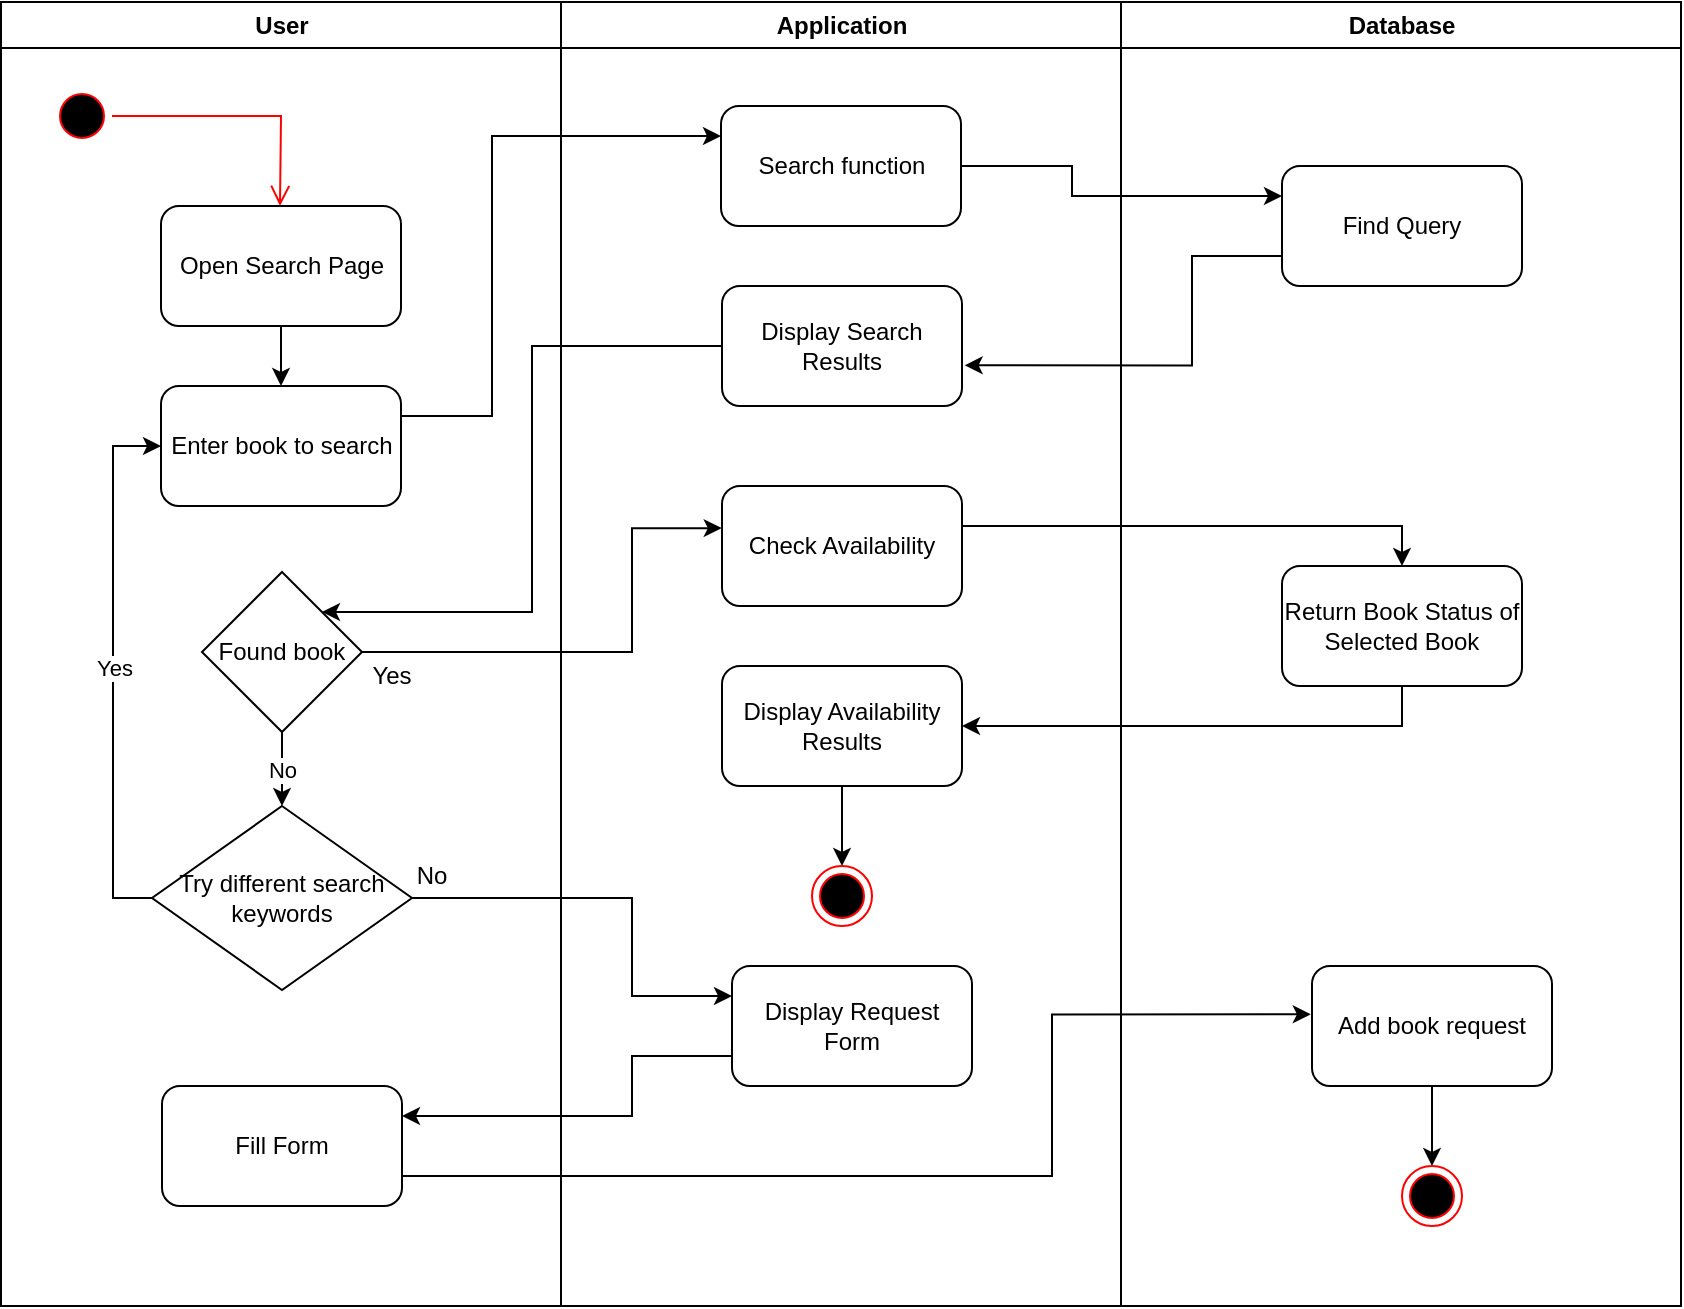 <mxfile version="21.8.0" type="device">
  <diagram name="Page-1" id="e7e014a7-5840-1c2e-5031-d8a46d1fe8dd">
    <mxGraphModel dx="1518" dy="695" grid="1" gridSize="10" guides="1" tooltips="1" connect="1" arrows="1" fold="1" page="1" pageScale="1" pageWidth="1169" pageHeight="826" background="none" math="0" shadow="0">
      <root>
        <mxCell id="0" />
        <mxCell id="1" parent="0" />
        <mxCell id="2" value="User" style="swimlane;whiteSpace=wrap" parent="1" vertex="1">
          <mxGeometry x="164.5" y="128" width="280" height="652" as="geometry" />
        </mxCell>
        <mxCell id="YMPhgvGkUeL-KJUxrrO--41" value="" style="ellipse;html=1;shape=startState;fillColor=#000000;strokeColor=#ff0000;" parent="2" vertex="1">
          <mxGeometry x="25.5" y="42" width="30" height="30" as="geometry" />
        </mxCell>
        <mxCell id="YMPhgvGkUeL-KJUxrrO--42" value="" style="edgeStyle=orthogonalEdgeStyle;html=1;verticalAlign=bottom;endArrow=open;endSize=8;strokeColor=#ff0000;rounded=0;exitX=1;exitY=0.5;exitDx=0;exitDy=0;" parent="2" source="YMPhgvGkUeL-KJUxrrO--41" edge="1">
          <mxGeometry relative="1" as="geometry">
            <mxPoint x="139.5" y="102" as="targetPoint" />
          </mxGeometry>
        </mxCell>
        <mxCell id="YMPhgvGkUeL-KJUxrrO--43" value="Enter book to search" style="rounded=1;whiteSpace=wrap;html=1;" parent="2" vertex="1">
          <mxGeometry x="80" y="192" width="120" height="60" as="geometry" />
        </mxCell>
        <mxCell id="YMPhgvGkUeL-KJUxrrO--58" style="edgeStyle=orthogonalEdgeStyle;rounded=0;orthogonalLoop=1;jettySize=auto;html=1;entryX=0.5;entryY=0;entryDx=0;entryDy=0;" parent="2" source="YMPhgvGkUeL-KJUxrrO--57" target="YMPhgvGkUeL-KJUxrrO--43" edge="1">
          <mxGeometry relative="1" as="geometry" />
        </mxCell>
        <mxCell id="YMPhgvGkUeL-KJUxrrO--57" value="Open Search Page" style="rounded=1;whiteSpace=wrap;html=1;" parent="2" vertex="1">
          <mxGeometry x="80" y="102" width="120" height="60" as="geometry" />
        </mxCell>
        <mxCell id="fmueiyVCB3gaN5nBj4RR-11" value="No" style="edgeStyle=orthogonalEdgeStyle;rounded=0;orthogonalLoop=1;jettySize=auto;html=1;entryX=0.5;entryY=0;entryDx=0;entryDy=0;" parent="2" source="fmueiyVCB3gaN5nBj4RR-8" target="fmueiyVCB3gaN5nBj4RR-10" edge="1">
          <mxGeometry relative="1" as="geometry" />
        </mxCell>
        <mxCell id="fmueiyVCB3gaN5nBj4RR-8" value="Found book" style="rhombus;whiteSpace=wrap;html=1;" parent="2" vertex="1">
          <mxGeometry x="100.5" y="285" width="80" height="80" as="geometry" />
        </mxCell>
        <mxCell id="fmueiyVCB3gaN5nBj4RR-12" value="Yes" style="edgeStyle=orthogonalEdgeStyle;rounded=0;orthogonalLoop=1;jettySize=auto;html=1;entryX=0;entryY=0.5;entryDx=0;entryDy=0;" parent="2" source="fmueiyVCB3gaN5nBj4RR-10" target="YMPhgvGkUeL-KJUxrrO--43" edge="1">
          <mxGeometry relative="1" as="geometry">
            <Array as="points">
              <mxPoint x="56" y="448" />
              <mxPoint x="56" y="222" />
            </Array>
          </mxGeometry>
        </mxCell>
        <mxCell id="fmueiyVCB3gaN5nBj4RR-10" value="Try different search keywords" style="rhombus;whiteSpace=wrap;html=1;" parent="2" vertex="1">
          <mxGeometry x="75.5" y="402" width="130" height="92" as="geometry" />
        </mxCell>
        <mxCell id="fmueiyVCB3gaN5nBj4RR-19" value="Yes" style="text;html=1;strokeColor=none;fillColor=none;align=center;verticalAlign=middle;whiteSpace=wrap;rounded=0;" parent="2" vertex="1">
          <mxGeometry x="165.5" y="322" width="60" height="30" as="geometry" />
        </mxCell>
        <mxCell id="fmueiyVCB3gaN5nBj4RR-22" value="No" style="text;html=1;strokeColor=none;fillColor=none;align=center;verticalAlign=middle;whiteSpace=wrap;rounded=0;" parent="2" vertex="1">
          <mxGeometry x="185.5" y="422" width="60" height="30" as="geometry" />
        </mxCell>
        <mxCell id="fmueiyVCB3gaN5nBj4RR-23" value="Fill Form" style="rounded=1;whiteSpace=wrap;html=1;" parent="2" vertex="1">
          <mxGeometry x="80.5" y="542" width="120" height="60" as="geometry" />
        </mxCell>
        <mxCell id="3" value="Application" style="swimlane;whiteSpace=wrap" parent="1" vertex="1">
          <mxGeometry x="444.5" y="128" width="280" height="652" as="geometry" />
        </mxCell>
        <mxCell id="fmueiyVCB3gaN5nBj4RR-6" value="Display Search Results" style="rounded=1;whiteSpace=wrap;html=1;" parent="3" vertex="1">
          <mxGeometry x="80.5" y="142" width="120" height="60" as="geometry" />
        </mxCell>
        <mxCell id="fmueiyVCB3gaN5nBj4RR-18" style="edgeStyle=orthogonalEdgeStyle;rounded=0;orthogonalLoop=1;jettySize=auto;html=1;entryX=0.5;entryY=0;entryDx=0;entryDy=0;" parent="3" source="fmueiyVCB3gaN5nBj4RR-14" target="fmueiyVCB3gaN5nBj4RR-17" edge="1">
          <mxGeometry relative="1" as="geometry" />
        </mxCell>
        <mxCell id="fmueiyVCB3gaN5nBj4RR-14" value="Display Availability Results" style="rounded=1;whiteSpace=wrap;html=1;" parent="3" vertex="1">
          <mxGeometry x="80.5" y="332" width="120" height="60" as="geometry" />
        </mxCell>
        <mxCell id="fmueiyVCB3gaN5nBj4RR-17" value="" style="ellipse;html=1;shape=endState;fillColor=#000000;strokeColor=#ff0000;" parent="3" vertex="1">
          <mxGeometry x="125.5" y="432" width="30" height="30" as="geometry" />
        </mxCell>
        <mxCell id="fmueiyVCB3gaN5nBj4RR-20" value="Display Request Form" style="rounded=1;whiteSpace=wrap;html=1;" parent="3" vertex="1">
          <mxGeometry x="85.5" y="482" width="120" height="60" as="geometry" />
        </mxCell>
        <mxCell id="fmueiyVCB3gaN5nBj4RR-13" value="Check Availability" style="rounded=1;whiteSpace=wrap;html=1;" parent="3" vertex="1">
          <mxGeometry x="80.5" y="242" width="120" height="60" as="geometry" />
        </mxCell>
        <mxCell id="fmueiyVCB3gaN5nBj4RR-4" value="Search function" style="rounded=1;whiteSpace=wrap;html=1;" parent="3" vertex="1">
          <mxGeometry x="80" y="52" width="120" height="60" as="geometry" />
        </mxCell>
        <mxCell id="4" value="Database" style="swimlane;whiteSpace=wrap" parent="1" vertex="1">
          <mxGeometry x="724.5" y="128" width="280" height="652" as="geometry" />
        </mxCell>
        <mxCell id="fmueiyVCB3gaN5nBj4RR-28" style="edgeStyle=orthogonalEdgeStyle;rounded=0;orthogonalLoop=1;jettySize=auto;html=1;entryX=0.5;entryY=0;entryDx=0;entryDy=0;" parent="4" source="fmueiyVCB3gaN5nBj4RR-25" target="fmueiyVCB3gaN5nBj4RR-26" edge="1">
          <mxGeometry relative="1" as="geometry" />
        </mxCell>
        <mxCell id="fmueiyVCB3gaN5nBj4RR-25" value="Add book request" style="rounded=1;whiteSpace=wrap;html=1;" parent="4" vertex="1">
          <mxGeometry x="95.5" y="482" width="120" height="60" as="geometry" />
        </mxCell>
        <mxCell id="fmueiyVCB3gaN5nBj4RR-26" value="" style="ellipse;html=1;shape=endState;fillColor=#000000;strokeColor=#ff0000;" parent="4" vertex="1">
          <mxGeometry x="140.5" y="582" width="30" height="30" as="geometry" />
        </mxCell>
        <mxCell id="-436hUJrL_wDWzJBqrgS-4" value="Find Query" style="rounded=1;whiteSpace=wrap;html=1;" vertex="1" parent="4">
          <mxGeometry x="80.5" y="82" width="120" height="60" as="geometry" />
        </mxCell>
        <mxCell id="-436hUJrL_wDWzJBqrgS-7" value="Return Book Status of Selected Book" style="rounded=1;whiteSpace=wrap;html=1;" vertex="1" parent="4">
          <mxGeometry x="80.5" y="282" width="120" height="60" as="geometry" />
        </mxCell>
        <mxCell id="fmueiyVCB3gaN5nBj4RR-5" style="edgeStyle=orthogonalEdgeStyle;rounded=0;orthogonalLoop=1;jettySize=auto;html=1;exitX=1;exitY=0.25;exitDx=0;exitDy=0;entryX=0;entryY=0.25;entryDx=0;entryDy=0;" parent="1" source="YMPhgvGkUeL-KJUxrrO--43" target="fmueiyVCB3gaN5nBj4RR-4" edge="1">
          <mxGeometry relative="1" as="geometry">
            <Array as="points">
              <mxPoint x="410" y="335" />
              <mxPoint x="410" y="195" />
            </Array>
          </mxGeometry>
        </mxCell>
        <mxCell id="fmueiyVCB3gaN5nBj4RR-9" style="edgeStyle=orthogonalEdgeStyle;rounded=0;orthogonalLoop=1;jettySize=auto;html=1;entryX=1;entryY=0;entryDx=0;entryDy=0;exitX=0;exitY=0.5;exitDx=0;exitDy=0;" parent="1" source="fmueiyVCB3gaN5nBj4RR-6" target="fmueiyVCB3gaN5nBj4RR-8" edge="1">
          <mxGeometry relative="1" as="geometry">
            <Array as="points">
              <mxPoint x="430" y="300" />
              <mxPoint x="430" y="433" />
            </Array>
          </mxGeometry>
        </mxCell>
        <mxCell id="fmueiyVCB3gaN5nBj4RR-15" value="" style="edgeStyle=orthogonalEdgeStyle;rounded=0;orthogonalLoop=1;jettySize=auto;html=1;exitX=1;exitY=0.5;exitDx=0;exitDy=0;entryX=-0.001;entryY=0.351;entryDx=0;entryDy=0;entryPerimeter=0;" parent="1" source="fmueiyVCB3gaN5nBj4RR-8" target="fmueiyVCB3gaN5nBj4RR-13" edge="1">
          <mxGeometry relative="1" as="geometry">
            <Array as="points">
              <mxPoint x="480" y="453" />
              <mxPoint x="480" y="391" />
            </Array>
            <mxPoint x="500" y="410" as="targetPoint" />
          </mxGeometry>
        </mxCell>
        <mxCell id="fmueiyVCB3gaN5nBj4RR-21" style="edgeStyle=orthogonalEdgeStyle;rounded=0;orthogonalLoop=1;jettySize=auto;html=1;entryX=0;entryY=0.25;entryDx=0;entryDy=0;" parent="1" source="fmueiyVCB3gaN5nBj4RR-10" target="fmueiyVCB3gaN5nBj4RR-20" edge="1">
          <mxGeometry relative="1" as="geometry">
            <Array as="points">
              <mxPoint x="480" y="576" />
              <mxPoint x="480" y="625" />
            </Array>
          </mxGeometry>
        </mxCell>
        <mxCell id="fmueiyVCB3gaN5nBj4RR-24" style="edgeStyle=orthogonalEdgeStyle;rounded=0;orthogonalLoop=1;jettySize=auto;html=1;exitX=0;exitY=0.75;exitDx=0;exitDy=0;entryX=1;entryY=0.25;entryDx=0;entryDy=0;" parent="1" source="fmueiyVCB3gaN5nBj4RR-20" target="fmueiyVCB3gaN5nBj4RR-23" edge="1">
          <mxGeometry relative="1" as="geometry">
            <Array as="points">
              <mxPoint x="480" y="655" />
              <mxPoint x="480" y="685" />
            </Array>
          </mxGeometry>
        </mxCell>
        <mxCell id="fmueiyVCB3gaN5nBj4RR-27" style="edgeStyle=orthogonalEdgeStyle;rounded=0;orthogonalLoop=1;jettySize=auto;html=1;exitX=1;exitY=0.75;exitDx=0;exitDy=0;entryX=-0.005;entryY=0.403;entryDx=0;entryDy=0;entryPerimeter=0;" parent="1" source="fmueiyVCB3gaN5nBj4RR-23" target="fmueiyVCB3gaN5nBj4RR-25" edge="1">
          <mxGeometry relative="1" as="geometry">
            <Array as="points">
              <mxPoint x="690" y="715" />
              <mxPoint x="690" y="634" />
            </Array>
          </mxGeometry>
        </mxCell>
        <mxCell id="-436hUJrL_wDWzJBqrgS-5" style="edgeStyle=orthogonalEdgeStyle;rounded=0;orthogonalLoop=1;jettySize=auto;html=1;entryX=0;entryY=0.25;entryDx=0;entryDy=0;" edge="1" parent="1" source="fmueiyVCB3gaN5nBj4RR-4" target="-436hUJrL_wDWzJBqrgS-4">
          <mxGeometry relative="1" as="geometry">
            <Array as="points">
              <mxPoint x="700" y="210" />
              <mxPoint x="700" y="225" />
            </Array>
          </mxGeometry>
        </mxCell>
        <mxCell id="-436hUJrL_wDWzJBqrgS-6" style="edgeStyle=orthogonalEdgeStyle;rounded=0;orthogonalLoop=1;jettySize=auto;html=1;exitX=0;exitY=0.75;exitDx=0;exitDy=0;entryX=1.011;entryY=0.661;entryDx=0;entryDy=0;entryPerimeter=0;" edge="1" parent="1" source="-436hUJrL_wDWzJBqrgS-4" target="fmueiyVCB3gaN5nBj4RR-6">
          <mxGeometry relative="1" as="geometry">
            <Array as="points">
              <mxPoint x="760" y="255" />
              <mxPoint x="760" y="310" />
            </Array>
          </mxGeometry>
        </mxCell>
        <mxCell id="-436hUJrL_wDWzJBqrgS-8" style="edgeStyle=orthogonalEdgeStyle;rounded=0;orthogonalLoop=1;jettySize=auto;html=1;entryX=0.5;entryY=0;entryDx=0;entryDy=0;" edge="1" parent="1" source="fmueiyVCB3gaN5nBj4RR-13" target="-436hUJrL_wDWzJBqrgS-7">
          <mxGeometry relative="1" as="geometry">
            <Array as="points">
              <mxPoint x="865" y="390" />
            </Array>
          </mxGeometry>
        </mxCell>
        <mxCell id="-436hUJrL_wDWzJBqrgS-9" style="edgeStyle=orthogonalEdgeStyle;rounded=0;orthogonalLoop=1;jettySize=auto;html=1;exitX=0.5;exitY=1;exitDx=0;exitDy=0;entryX=1;entryY=0.5;entryDx=0;entryDy=0;" edge="1" parent="1" source="-436hUJrL_wDWzJBqrgS-7" target="fmueiyVCB3gaN5nBj4RR-14">
          <mxGeometry relative="1" as="geometry" />
        </mxCell>
      </root>
    </mxGraphModel>
  </diagram>
</mxfile>
